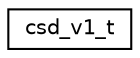 digraph "Graphical Class Hierarchy"
{
 // LATEX_PDF_SIZE
  edge [fontname="Helvetica",fontsize="10",labelfontname="Helvetica",labelfontsize="10"];
  node [fontname="Helvetica",fontsize="10",shape=record];
  rankdir="LR";
  Node0 [label="csd_v1_t",height=0.2,width=0.4,color="black", fillcolor="white", style="filled",URL="$structcsd__v1__t.html",tooltip="CSD register with csd structure version 1.0 see section 5.3.2 in SD-Spec v5.00."];
}
